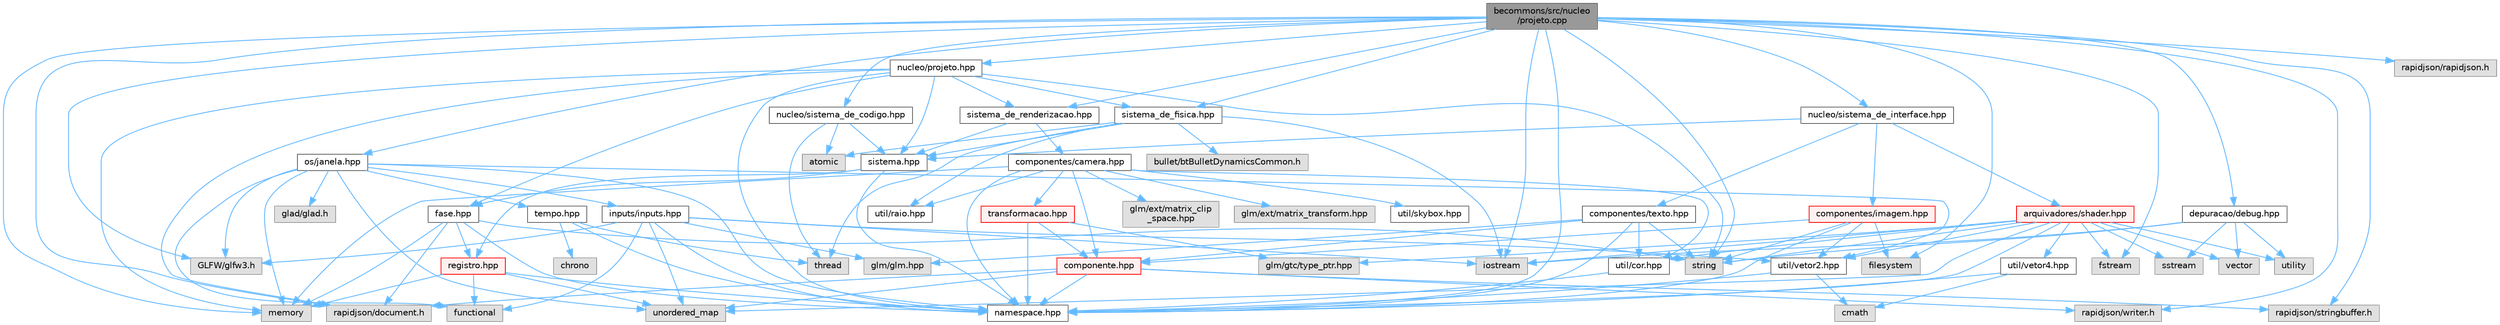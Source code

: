digraph "becommons/src/nucleo/projeto.cpp"
{
 // LATEX_PDF_SIZE
  bgcolor="transparent";
  edge [fontname=Helvetica,fontsize=10,labelfontname=Helvetica,labelfontsize=10];
  node [fontname=Helvetica,fontsize=10,shape=box,height=0.2,width=0.4];
  Node1 [id="Node000001",label="becommons/src/nucleo\l/projeto.cpp",height=0.2,width=0.4,color="gray40", fillcolor="grey60", style="filled", fontcolor="black",tooltip=" "];
  Node1 -> Node2 [id="edge1_Node000001_Node000002",color="steelblue1",style="solid",tooltip=" "];
  Node2 [id="Node000002",label="namespace.hpp",height=0.2,width=0.4,color="grey40", fillcolor="white", style="filled",URL="$db/d19/namespace_8hpp.html",tooltip=" "];
  Node1 -> Node3 [id="edge2_Node000001_Node000003",color="steelblue1",style="solid",tooltip=" "];
  Node3 [id="Node000003",label="os/janela.hpp",height=0.2,width=0.4,color="grey40", fillcolor="white", style="filled",URL="$d3/df1/janela_8hpp.html",tooltip="Inicia e gerencia janela glfw."];
  Node3 -> Node4 [id="edge3_Node000003_Node000004",color="steelblue1",style="solid",tooltip=" "];
  Node4 [id="Node000004",label="functional",height=0.2,width=0.4,color="grey60", fillcolor="#E0E0E0", style="filled",tooltip=" "];
  Node3 -> Node5 [id="edge4_Node000003_Node000005",color="steelblue1",style="solid",tooltip=" "];
  Node5 [id="Node000005",label="memory",height=0.2,width=0.4,color="grey60", fillcolor="#E0E0E0", style="filled",tooltip=" "];
  Node3 -> Node6 [id="edge5_Node000003_Node000006",color="steelblue1",style="solid",tooltip=" "];
  Node6 [id="Node000006",label="unordered_map",height=0.2,width=0.4,color="grey60", fillcolor="#E0E0E0", style="filled",tooltip=" "];
  Node3 -> Node7 [id="edge6_Node000003_Node000007",color="steelblue1",style="solid",tooltip=" "];
  Node7 [id="Node000007",label="glad/glad.h",height=0.2,width=0.4,color="grey60", fillcolor="#E0E0E0", style="filled",tooltip=" "];
  Node3 -> Node8 [id="edge7_Node000003_Node000008",color="steelblue1",style="solid",tooltip=" "];
  Node8 [id="Node000008",label="GLFW/glfw3.h",height=0.2,width=0.4,color="grey60", fillcolor="#E0E0E0", style="filled",tooltip=" "];
  Node3 -> Node2 [id="edge8_Node000003_Node000002",color="steelblue1",style="solid",tooltip=" "];
  Node3 -> Node9 [id="edge9_Node000003_Node000009",color="steelblue1",style="solid",tooltip=" "];
  Node9 [id="Node000009",label="tempo.hpp",height=0.2,width=0.4,color="grey40", fillcolor="white", style="filled",URL="$df/d10/tempo_8hpp.html",tooltip="Inicia e gerencia o tempo."];
  Node9 -> Node10 [id="edge10_Node000009_Node000010",color="steelblue1",style="solid",tooltip=" "];
  Node10 [id="Node000010",label="thread",height=0.2,width=0.4,color="grey60", fillcolor="#E0E0E0", style="filled",tooltip=" "];
  Node9 -> Node11 [id="edge11_Node000009_Node000011",color="steelblue1",style="solid",tooltip=" "];
  Node11 [id="Node000011",label="chrono",height=0.2,width=0.4,color="grey60", fillcolor="#E0E0E0", style="filled",tooltip=" "];
  Node9 -> Node2 [id="edge12_Node000009_Node000002",color="steelblue1",style="solid",tooltip=" "];
  Node3 -> Node12 [id="edge13_Node000003_Node000012",color="steelblue1",style="solid",tooltip=" "];
  Node12 [id="Node000012",label="util/vetor2.hpp",height=0.2,width=0.4,color="grey40", fillcolor="white", style="filled",URL="$dd/dcf/vetor2_8hpp.html",tooltip=" "];
  Node12 -> Node13 [id="edge14_Node000012_Node000013",color="steelblue1",style="solid",tooltip=" "];
  Node13 [id="Node000013",label="cmath",height=0.2,width=0.4,color="grey60", fillcolor="#E0E0E0", style="filled",tooltip=" "];
  Node12 -> Node2 [id="edge15_Node000012_Node000002",color="steelblue1",style="solid",tooltip=" "];
  Node3 -> Node14 [id="edge16_Node000003_Node000014",color="steelblue1",style="solid",tooltip=" "];
  Node14 [id="Node000014",label="inputs/inputs.hpp",height=0.2,width=0.4,color="grey40", fillcolor="white", style="filled",URL="$d1/da6/inputs_8hpp.html",tooltip=" "];
  Node14 -> Node8 [id="edge17_Node000014_Node000008",color="steelblue1",style="solid",tooltip=" "];
  Node14 -> Node15 [id="edge18_Node000014_Node000015",color="steelblue1",style="solid",tooltip=" "];
  Node15 [id="Node000015",label="iostream",height=0.2,width=0.4,color="grey60", fillcolor="#E0E0E0", style="filled",tooltip=" "];
  Node14 -> Node6 [id="edge19_Node000014_Node000006",color="steelblue1",style="solid",tooltip=" "];
  Node14 -> Node4 [id="edge20_Node000014_Node000004",color="steelblue1",style="solid",tooltip=" "];
  Node14 -> Node16 [id="edge21_Node000014_Node000016",color="steelblue1",style="solid",tooltip=" "];
  Node16 [id="Node000016",label="glm/glm.hpp",height=0.2,width=0.4,color="grey60", fillcolor="#E0E0E0", style="filled",tooltip=" "];
  Node14 -> Node2 [id="edge22_Node000014_Node000002",color="steelblue1",style="solid",tooltip=" "];
  Node14 -> Node12 [id="edge23_Node000014_Node000012",color="steelblue1",style="solid",tooltip=" "];
  Node1 -> Node17 [id="edge24_Node000001_Node000017",color="steelblue1",style="solid",tooltip=" "];
  Node17 [id="Node000017",label="nucleo/projeto.hpp",height=0.2,width=0.4,color="grey40", fillcolor="white", style="filled",URL="$d8/d28/projeto_8hpp.html",tooltip="Gerencia configurações do projeto."];
  Node17 -> Node18 [id="edge25_Node000017_Node000018",color="steelblue1",style="solid",tooltip=" "];
  Node18 [id="Node000018",label="string",height=0.2,width=0.4,color="grey60", fillcolor="#E0E0E0", style="filled",tooltip=" "];
  Node17 -> Node19 [id="edge26_Node000017_Node000019",color="steelblue1",style="solid",tooltip=" "];
  Node19 [id="Node000019",label="rapidjson/document.h",height=0.2,width=0.4,color="grey60", fillcolor="#E0E0E0", style="filled",tooltip=" "];
  Node17 -> Node5 [id="edge27_Node000017_Node000005",color="steelblue1",style="solid",tooltip=" "];
  Node17 -> Node2 [id="edge28_Node000017_Node000002",color="steelblue1",style="solid",tooltip=" "];
  Node17 -> Node20 [id="edge29_Node000017_Node000020",color="steelblue1",style="solid",tooltip=" "];
  Node20 [id="Node000020",label="fase.hpp",height=0.2,width=0.4,color="grey40", fillcolor="white", style="filled",URL="$d7/d3b/fase_8hpp.html",tooltip="Gerencia sistemas numa fase."];
  Node20 -> Node18 [id="edge30_Node000020_Node000018",color="steelblue1",style="solid",tooltip=" "];
  Node20 -> Node5 [id="edge31_Node000020_Node000005",color="steelblue1",style="solid",tooltip=" "];
  Node20 -> Node19 [id="edge32_Node000020_Node000019",color="steelblue1",style="solid",tooltip=" "];
  Node20 -> Node2 [id="edge33_Node000020_Node000002",color="steelblue1",style="solid",tooltip=" "];
  Node20 -> Node21 [id="edge34_Node000020_Node000021",color="steelblue1",style="solid",tooltip=" "];
  Node21 [id="Node000021",label="registro.hpp",height=0.2,width=0.4,color="red", fillcolor="#FFF0F0", style="filled",URL="$d3/d34/registro_8hpp.html",tooltip="Inclusoes e definições relacionadas à registro."];
  Node21 -> Node6 [id="edge35_Node000021_Node000006",color="steelblue1",style="solid",tooltip=" "];
  Node21 -> Node5 [id="edge36_Node000021_Node000005",color="steelblue1",style="solid",tooltip=" "];
  Node21 -> Node4 [id="edge37_Node000021_Node000004",color="steelblue1",style="solid",tooltip=" "];
  Node21 -> Node2 [id="edge38_Node000021_Node000002",color="steelblue1",style="solid",tooltip=" "];
  Node17 -> Node25 [id="edge39_Node000017_Node000025",color="steelblue1",style="solid",tooltip=" "];
  Node25 [id="Node000025",label="sistema.hpp",height=0.2,width=0.4,color="grey40", fillcolor="white", style="filled",URL="$d1/de7/nucleo_2sistema_8hpp.html",tooltip=" "];
  Node25 -> Node2 [id="edge40_Node000025_Node000002",color="steelblue1",style="solid",tooltip=" "];
  Node25 -> Node20 [id="edge41_Node000025_Node000020",color="steelblue1",style="solid",tooltip=" "];
  Node25 -> Node21 [id="edge42_Node000025_Node000021",color="steelblue1",style="solid",tooltip=" "];
  Node17 -> Node26 [id="edge43_Node000017_Node000026",color="steelblue1",style="solid",tooltip=" "];
  Node26 [id="Node000026",label="sistema_de_fisica.hpp",height=0.2,width=0.4,color="grey40", fillcolor="white", style="filled",URL="$de/dda/sistema__de__fisica_8hpp.html",tooltip="Gerencia a fisica de jogo com o bullet3."];
  Node26 -> Node25 [id="edge44_Node000026_Node000025",color="steelblue1",style="solid",tooltip=" "];
  Node26 -> Node15 [id="edge45_Node000026_Node000015",color="steelblue1",style="solid",tooltip=" "];
  Node26 -> Node27 [id="edge46_Node000026_Node000027",color="steelblue1",style="solid",tooltip=" "];
  Node27 [id="Node000027",label="util/raio.hpp",height=0.2,width=0.4,color="grey40", fillcolor="white", style="filled",URL="$da/d11/raio_8hpp_source.html",tooltip=" "];
  Node26 -> Node28 [id="edge47_Node000026_Node000028",color="steelblue1",style="solid",tooltip=" "];
  Node28 [id="Node000028",label="bullet/btBulletDynamicsCommon.h",height=0.2,width=0.4,color="grey60", fillcolor="#E0E0E0", style="filled",tooltip=" "];
  Node26 -> Node10 [id="edge48_Node000026_Node000010",color="steelblue1",style="solid",tooltip=" "];
  Node26 -> Node29 [id="edge49_Node000026_Node000029",color="steelblue1",style="solid",tooltip=" "];
  Node29 [id="Node000029",label="atomic",height=0.2,width=0.4,color="grey60", fillcolor="#E0E0E0", style="filled",tooltip=" "];
  Node17 -> Node30 [id="edge50_Node000017_Node000030",color="steelblue1",style="solid",tooltip=" "];
  Node30 [id="Node000030",label="sistema_de_renderizacao.hpp",height=0.2,width=0.4,color="grey40", fillcolor="white", style="filled",URL="$da/d6f/sistema__de__renderizacao_8hpp.html",tooltip="Gerencia a renderizacao."];
  Node30 -> Node25 [id="edge51_Node000030_Node000025",color="steelblue1",style="solid",tooltip=" "];
  Node30 -> Node31 [id="edge52_Node000030_Node000031",color="steelblue1",style="solid",tooltip=" "];
  Node31 [id="Node000031",label="componentes/camera.hpp",height=0.2,width=0.4,color="grey40", fillcolor="white", style="filled",URL="$d0/d8a/camera_8hpp.html",tooltip="Estrutura básica de câmera."];
  Node31 -> Node32 [id="edge53_Node000031_Node000032",color="steelblue1",style="solid",tooltip=" "];
  Node32 [id="Node000032",label="glm/ext/matrix_clip\l_space.hpp",height=0.2,width=0.4,color="grey60", fillcolor="#E0E0E0", style="filled",tooltip=" "];
  Node31 -> Node33 [id="edge54_Node000031_Node000033",color="steelblue1",style="solid",tooltip=" "];
  Node33 [id="Node000033",label="glm/ext/matrix_transform.hpp",height=0.2,width=0.4,color="grey60", fillcolor="#E0E0E0", style="filled",tooltip=" "];
  Node31 -> Node5 [id="edge55_Node000031_Node000005",color="steelblue1",style="solid",tooltip=" "];
  Node31 -> Node2 [id="edge56_Node000031_Node000002",color="steelblue1",style="solid",tooltip=" "];
  Node31 -> Node34 [id="edge57_Node000031_Node000034",color="steelblue1",style="solid",tooltip=" "];
  Node34 [id="Node000034",label="componente.hpp",height=0.2,width=0.4,color="red", fillcolor="#FFF0F0", style="filled",URL="$db/de2/componente_8hpp.html",tooltip="Estrutura base para componetes."];
  Node34 -> Node6 [id="edge58_Node000034_Node000006",color="steelblue1",style="solid",tooltip=" "];
  Node34 -> Node19 [id="edge59_Node000034_Node000019",color="steelblue1",style="solid",tooltip=" "];
  Node34 -> Node37 [id="edge60_Node000034_Node000037",color="steelblue1",style="solid",tooltip=" "];
  Node37 [id="Node000037",label="rapidjson/writer.h",height=0.2,width=0.4,color="grey60", fillcolor="#E0E0E0", style="filled",tooltip=" "];
  Node34 -> Node38 [id="edge61_Node000034_Node000038",color="steelblue1",style="solid",tooltip=" "];
  Node38 [id="Node000038",label="rapidjson/stringbuffer.h",height=0.2,width=0.4,color="grey60", fillcolor="#E0E0E0", style="filled",tooltip=" "];
  Node34 -> Node2 [id="edge62_Node000034_Node000002",color="steelblue1",style="solid",tooltip=" "];
  Node31 -> Node39 [id="edge63_Node000031_Node000039",color="steelblue1",style="solid",tooltip=" "];
  Node39 [id="Node000039",label="transformacao.hpp",height=0.2,width=0.4,color="red", fillcolor="#FFF0F0", style="filled",URL="$d4/dcc/transformacao_8hpp.html",tooltip="Calcula a mtriz de modelo para um objeto 3d qualquer."];
  Node39 -> Node2 [id="edge64_Node000039_Node000002",color="steelblue1",style="solid",tooltip=" "];
  Node39 -> Node34 [id="edge65_Node000039_Node000034",color="steelblue1",style="solid",tooltip=" "];
  Node39 -> Node43 [id="edge66_Node000039_Node000043",color="steelblue1",style="solid",tooltip=" "];
  Node43 [id="Node000043",label="glm/gtc/type_ptr.hpp",height=0.2,width=0.4,color="grey60", fillcolor="#E0E0E0", style="filled",tooltip=" "];
  Node31 -> Node45 [id="edge67_Node000031_Node000045",color="steelblue1",style="solid",tooltip=" "];
  Node45 [id="Node000045",label="util/skybox.hpp",height=0.2,width=0.4,color="grey40", fillcolor="white", style="filled",URL="$dd/dbf/skybox_8hpp_source.html",tooltip=" "];
  Node31 -> Node46 [id="edge68_Node000031_Node000046",color="steelblue1",style="solid",tooltip=" "];
  Node46 [id="Node000046",label="util/cor.hpp",height=0.2,width=0.4,color="grey40", fillcolor="white", style="filled",URL="$d3/d49/cor_8hpp.html",tooltip=" "];
  Node46 -> Node2 [id="edge69_Node000046_Node000002",color="steelblue1",style="solid",tooltip=" "];
  Node31 -> Node27 [id="edge70_Node000031_Node000027",color="steelblue1",style="solid",tooltip=" "];
  Node1 -> Node26 [id="edge71_Node000001_Node000026",color="steelblue1",style="solid",tooltip=" "];
  Node1 -> Node30 [id="edge72_Node000001_Node000030",color="steelblue1",style="solid",tooltip=" "];
  Node1 -> Node47 [id="edge73_Node000001_Node000047",color="steelblue1",style="solid",tooltip=" "];
  Node47 [id="Node000047",label="nucleo/sistema_de_codigo.hpp",height=0.2,width=0.4,color="grey40", fillcolor="white", style="filled",URL="$df/df0/sistema__de__codigo_8hpp.html",tooltip=" "];
  Node47 -> Node25 [id="edge74_Node000047_Node000025",color="steelblue1",style="solid",tooltip=" "];
  Node47 -> Node10 [id="edge75_Node000047_Node000010",color="steelblue1",style="solid",tooltip=" "];
  Node47 -> Node29 [id="edge76_Node000047_Node000029",color="steelblue1",style="solid",tooltip=" "];
  Node1 -> Node48 [id="edge77_Node000001_Node000048",color="steelblue1",style="solid",tooltip=" "];
  Node48 [id="Node000048",label="nucleo/sistema_de_interface.hpp",height=0.2,width=0.4,color="grey40", fillcolor="white", style="filled",URL="$dd/d18/sistema__de__interface_8hpp.html",tooltip=" "];
  Node48 -> Node25 [id="edge78_Node000048_Node000025",color="steelblue1",style="solid",tooltip=" "];
  Node48 -> Node49 [id="edge79_Node000048_Node000049",color="steelblue1",style="solid",tooltip=" "];
  Node49 [id="Node000049",label="arquivadores/shader.hpp",height=0.2,width=0.4,color="red", fillcolor="#FFF0F0", style="filled",URL="$d9/d52/shader_8hpp.html",tooltip="Gerencia os shaders GLSL."];
  Node49 -> Node18 [id="edge80_Node000049_Node000018",color="steelblue1",style="solid",tooltip=" "];
  Node49 -> Node50 [id="edge81_Node000049_Node000050",color="steelblue1",style="solid",tooltip=" "];
  Node50 [id="Node000050",label="fstream",height=0.2,width=0.4,color="grey60", fillcolor="#E0E0E0", style="filled",tooltip=" "];
  Node49 -> Node51 [id="edge82_Node000049_Node000051",color="steelblue1",style="solid",tooltip=" "];
  Node51 [id="Node000051",label="sstream",height=0.2,width=0.4,color="grey60", fillcolor="#E0E0E0", style="filled",tooltip=" "];
  Node49 -> Node15 [id="edge83_Node000049_Node000015",color="steelblue1",style="solid",tooltip=" "];
  Node49 -> Node52 [id="edge84_Node000049_Node000052",color="steelblue1",style="solid",tooltip=" "];
  Node52 [id="Node000052",label="vector",height=0.2,width=0.4,color="grey60", fillcolor="#E0E0E0", style="filled",tooltip=" "];
  Node49 -> Node53 [id="edge85_Node000049_Node000053",color="steelblue1",style="solid",tooltip=" "];
  Node53 [id="Node000053",label="utility",height=0.2,width=0.4,color="grey60", fillcolor="#E0E0E0", style="filled",tooltip=" "];
  Node49 -> Node6 [id="edge86_Node000049_Node000006",color="steelblue1",style="solid",tooltip=" "];
  Node49 -> Node43 [id="edge87_Node000049_Node000043",color="steelblue1",style="solid",tooltip=" "];
  Node49 -> Node2 [id="edge88_Node000049_Node000002",color="steelblue1",style="solid",tooltip=" "];
  Node49 -> Node54 [id="edge89_Node000049_Node000054",color="steelblue1",style="solid",tooltip=" "];
  Node54 [id="Node000054",label="util/vetor4.hpp",height=0.2,width=0.4,color="grey40", fillcolor="white", style="filled",URL="$d8/d3f/vetor4_8hpp.html",tooltip=" "];
  Node54 -> Node13 [id="edge90_Node000054_Node000013",color="steelblue1",style="solid",tooltip=" "];
  Node54 -> Node2 [id="edge91_Node000054_Node000002",color="steelblue1",style="solid",tooltip=" "];
  Node49 -> Node12 [id="edge92_Node000049_Node000012",color="steelblue1",style="solid",tooltip=" "];
  Node49 -> Node46 [id="edge93_Node000049_Node000046",color="steelblue1",style="solid",tooltip=" "];
  Node48 -> Node55 [id="edge94_Node000048_Node000055",color="steelblue1",style="solid",tooltip=" "];
  Node55 [id="Node000055",label="componentes/texto.hpp",height=0.2,width=0.4,color="grey40", fillcolor="white", style="filled",URL="$dd/d03/componentes_2texto_8hpp.html",tooltip=" "];
  Node55 -> Node16 [id="edge95_Node000055_Node000016",color="steelblue1",style="solid",tooltip=" "];
  Node55 -> Node18 [id="edge96_Node000055_Node000018",color="steelblue1",style="solid",tooltip=" "];
  Node55 -> Node2 [id="edge97_Node000055_Node000002",color="steelblue1",style="solid",tooltip=" "];
  Node55 -> Node46 [id="edge98_Node000055_Node000046",color="steelblue1",style="solid",tooltip=" "];
  Node55 -> Node34 [id="edge99_Node000055_Node000034",color="steelblue1",style="solid",tooltip=" "];
  Node48 -> Node56 [id="edge100_Node000048_Node000056",color="steelblue1",style="solid",tooltip=" "];
  Node56 [id="Node000056",label="componentes/imagem.hpp",height=0.2,width=0.4,color="red", fillcolor="#FFF0F0", style="filled",URL="$db/dfb/componentes_2imagem_8hpp.html",tooltip=" "];
  Node56 -> Node18 [id="edge101_Node000056_Node000018",color="steelblue1",style="solid",tooltip=" "];
  Node56 -> Node57 [id="edge102_Node000056_Node000057",color="steelblue1",style="solid",tooltip=" "];
  Node57 [id="Node000057",label="filesystem",height=0.2,width=0.4,color="grey60", fillcolor="#E0E0E0", style="filled",tooltip=" "];
  Node56 -> Node2 [id="edge103_Node000056_Node000002",color="steelblue1",style="solid",tooltip=" "];
  Node56 -> Node34 [id="edge104_Node000056_Node000034",color="steelblue1",style="solid",tooltip=" "];
  Node56 -> Node12 [id="edge105_Node000056_Node000012",color="steelblue1",style="solid",tooltip=" "];
  Node1 -> Node61 [id="edge106_Node000001_Node000061",color="steelblue1",style="solid",tooltip=" "];
  Node61 [id="Node000061",label="depuracao/debug.hpp",height=0.2,width=0.4,color="grey40", fillcolor="white", style="filled",URL="$da/d7b/debug_8hpp.html",tooltip=" "];
  Node61 -> Node52 [id="edge107_Node000061_Node000052",color="steelblue1",style="solid",tooltip=" "];
  Node61 -> Node53 [id="edge108_Node000061_Node000053",color="steelblue1",style="solid",tooltip=" "];
  Node61 -> Node18 [id="edge109_Node000061_Node000018",color="steelblue1",style="solid",tooltip=" "];
  Node61 -> Node15 [id="edge110_Node000061_Node000015",color="steelblue1",style="solid",tooltip=" "];
  Node61 -> Node51 [id="edge111_Node000061_Node000051",color="steelblue1",style="solid",tooltip=" "];
  Node1 -> Node18 [id="edge112_Node000001_Node000018",color="steelblue1",style="solid",tooltip=" "];
  Node1 -> Node15 [id="edge113_Node000001_Node000015",color="steelblue1",style="solid",tooltip=" "];
  Node1 -> Node62 [id="edge114_Node000001_Node000062",color="steelblue1",style="solid",tooltip=" "];
  Node62 [id="Node000062",label="rapidjson/rapidjson.h",height=0.2,width=0.4,color="grey60", fillcolor="#E0E0E0", style="filled",tooltip=" "];
  Node1 -> Node5 [id="edge115_Node000001_Node000005",color="steelblue1",style="solid",tooltip=" "];
  Node1 -> Node19 [id="edge116_Node000001_Node000019",color="steelblue1",style="solid",tooltip=" "];
  Node1 -> Node37 [id="edge117_Node000001_Node000037",color="steelblue1",style="solid",tooltip=" "];
  Node1 -> Node38 [id="edge118_Node000001_Node000038",color="steelblue1",style="solid",tooltip=" "];
  Node1 -> Node50 [id="edge119_Node000001_Node000050",color="steelblue1",style="solid",tooltip=" "];
  Node1 -> Node57 [id="edge120_Node000001_Node000057",color="steelblue1",style="solid",tooltip=" "];
  Node1 -> Node8 [id="edge121_Node000001_Node000008",color="steelblue1",style="solid",tooltip=" "];
}
